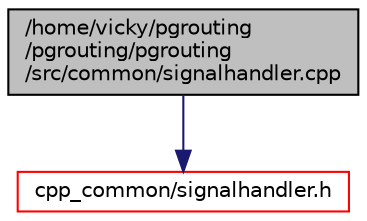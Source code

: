 digraph "/home/vicky/pgrouting/pgrouting/pgrouting/src/common/signalhandler.cpp"
{
  edge [fontname="Helvetica",fontsize="10",labelfontname="Helvetica",labelfontsize="10"];
  node [fontname="Helvetica",fontsize="10",shape=record];
  Node1 [label="/home/vicky/pgrouting\l/pgrouting/pgrouting\l/src/common/signalhandler.cpp",height=0.2,width=0.4,color="black", fillcolor="grey75", style="filled" fontcolor="black"];
  Node1 -> Node2 [color="midnightblue",fontsize="10",style="solid",fontname="Helvetica"];
  Node2 [label="cpp_common/signalhandler.h",height=0.2,width=0.4,color="red", fillcolor="white", style="filled",URL="$signalhandler_8h.html"];
}
